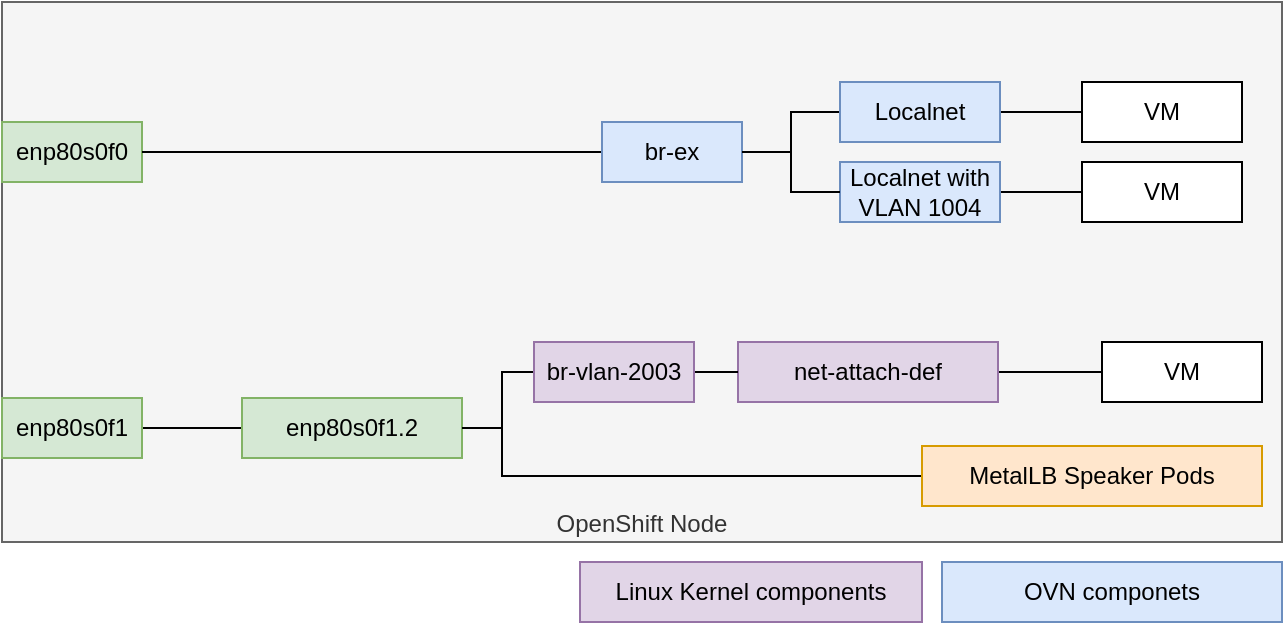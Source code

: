 <mxfile version="28.0.6" pages="2">
  <diagram name="Page-1" id="o42AoNnHxabg2RZjM1M9">
    <mxGraphModel dx="1450" dy="1195" grid="1" gridSize="10" guides="1" tooltips="1" connect="1" arrows="1" fold="1" page="1" pageScale="1" pageWidth="827" pageHeight="1169" math="0" shadow="0">
      <root>
        <mxCell id="0" />
        <mxCell id="1" parent="0" />
        <mxCell id="LCJjFEMlVOXkCbty422d-1" value="OpenShift Node" style="rounded=0;whiteSpace=wrap;html=1;fillColor=#f5f5f5;fontColor=#333333;strokeColor=#666666;verticalAlign=bottom;" parent="1" vertex="1">
          <mxGeometry x="10" y="10" width="640" height="270" as="geometry" />
        </mxCell>
        <mxCell id="LCJjFEMlVOXkCbty422d-2" value="enp80s0f0" style="rounded=0;whiteSpace=wrap;html=1;fillColor=#d5e8d4;strokeColor=#82b366;verticalAlign=middle;" parent="1" vertex="1">
          <mxGeometry x="10" y="70" width="70" height="30" as="geometry" />
        </mxCell>
        <mxCell id="LCJjFEMlVOXkCbty422d-19" style="edgeStyle=orthogonalEdgeStyle;rounded=0;orthogonalLoop=1;jettySize=auto;html=1;exitX=1;exitY=0.5;exitDx=0;exitDy=0;entryX=0;entryY=0.5;entryDx=0;entryDy=0;endArrow=none;endFill=0;" parent="1" source="LCJjFEMlVOXkCbty422d-2" target="LCJjFEMlVOXkCbty422d-16" edge="1">
          <mxGeometry relative="1" as="geometry">
            <mxPoint x="280.0" y="85.0" as="sourcePoint" />
          </mxGeometry>
        </mxCell>
        <mxCell id="LCJjFEMlVOXkCbty422d-23" value="" style="edgeStyle=orthogonalEdgeStyle;rounded=0;orthogonalLoop=1;jettySize=auto;html=1;entryX=0;entryY=0.5;entryDx=0;entryDy=0;endArrow=none;endFill=0;" parent="1" source="LCJjFEMlVOXkCbty422d-16" target="LCJjFEMlVOXkCbty422d-20" edge="1">
          <mxGeometry relative="1" as="geometry" />
        </mxCell>
        <mxCell id="LCJjFEMlVOXkCbty422d-16" value="br-ex" style="rounded=0;whiteSpace=wrap;html=1;verticalAlign=middle;fillColor=#dae8fc;strokeColor=#6c8ebf;" parent="1" vertex="1">
          <mxGeometry x="310" y="70" width="70" height="30" as="geometry" />
        </mxCell>
        <mxCell id="LCJjFEMlVOXkCbty422d-17" value="OVN componets" style="rounded=0;whiteSpace=wrap;html=1;verticalAlign=middle;fillColor=#dae8fc;strokeColor=#6c8ebf;" parent="1" vertex="1">
          <mxGeometry x="480" y="290" width="170" height="30" as="geometry" />
        </mxCell>
        <mxCell id="LCJjFEMlVOXkCbty422d-30" value="" style="edgeStyle=orthogonalEdgeStyle;rounded=0;orthogonalLoop=1;jettySize=auto;html=1;entryX=0;entryY=0.5;entryDx=0;entryDy=0;endArrow=none;endFill=0;" parent="1" source="LCJjFEMlVOXkCbty422d-20" target="LCJjFEMlVOXkCbty422d-25" edge="1">
          <mxGeometry relative="1" as="geometry" />
        </mxCell>
        <mxCell id="LCJjFEMlVOXkCbty422d-20" value="Localnet" style="rounded=0;whiteSpace=wrap;html=1;verticalAlign=middle;fillColor=#dae8fc;strokeColor=#6c8ebf;" parent="1" vertex="1">
          <mxGeometry x="429" y="50" width="80" height="30" as="geometry" />
        </mxCell>
        <mxCell id="LCJjFEMlVOXkCbty422d-27" value="" style="edgeStyle=orthogonalEdgeStyle;rounded=0;orthogonalLoop=1;jettySize=auto;html=1;endArrow=none;endFill=0;" parent="1" source="LCJjFEMlVOXkCbty422d-21" target="LCJjFEMlVOXkCbty422d-26" edge="1">
          <mxGeometry relative="1" as="geometry" />
        </mxCell>
        <mxCell id="LCJjFEMlVOXkCbty422d-21" value="Localnet with VLAN 1004" style="rounded=0;whiteSpace=wrap;html=1;verticalAlign=middle;fillColor=#dae8fc;strokeColor=#6c8ebf;" parent="1" vertex="1">
          <mxGeometry x="429" y="90" width="80" height="30" as="geometry" />
        </mxCell>
        <mxCell id="LCJjFEMlVOXkCbty422d-24" value="" style="edgeStyle=orthogonalEdgeStyle;rounded=0;orthogonalLoop=1;jettySize=auto;html=1;entryX=0;entryY=0.5;entryDx=0;entryDy=0;exitX=1;exitY=0.5;exitDx=0;exitDy=0;endArrow=none;endFill=0;" parent="1" source="LCJjFEMlVOXkCbty422d-16" target="LCJjFEMlVOXkCbty422d-21" edge="1">
          <mxGeometry relative="1" as="geometry">
            <mxPoint x="420" y="80" as="sourcePoint" />
            <mxPoint x="469" y="60" as="targetPoint" />
          </mxGeometry>
        </mxCell>
        <mxCell id="LCJjFEMlVOXkCbty422d-25" value="VM" style="rounded=0;whiteSpace=wrap;html=1;verticalAlign=middle;" parent="1" vertex="1">
          <mxGeometry x="550" y="50" width="80" height="30" as="geometry" />
        </mxCell>
        <mxCell id="LCJjFEMlVOXkCbty422d-26" value="VM" style="rounded=0;whiteSpace=wrap;html=1;verticalAlign=middle;" parent="1" vertex="1">
          <mxGeometry x="550" y="90" width="80" height="30" as="geometry" />
        </mxCell>
        <mxCell id="LCJjFEMlVOXkCbty422d-43" value="" style="edgeStyle=orthogonalEdgeStyle;rounded=0;orthogonalLoop=1;jettySize=auto;html=1;entryX=0;entryY=0.5;entryDx=0;entryDy=0;endArrow=none;endFill=0;" parent="1" source="LCJjFEMlVOXkCbty422d-36" target="LCJjFEMlVOXkCbty422d-39" edge="1">
          <mxGeometry relative="1" as="geometry" />
        </mxCell>
        <mxCell id="LCJjFEMlVOXkCbty422d-36" value="net-attach-def" style="rounded=0;whiteSpace=wrap;html=1;verticalAlign=middle;fillColor=#e1d5e7;strokeColor=#9673a6;" parent="1" vertex="1">
          <mxGeometry x="378" y="180" width="130" height="30" as="geometry" />
        </mxCell>
        <mxCell id="LCJjFEMlVOXkCbty422d-39" value="VM" style="rounded=0;whiteSpace=wrap;html=1;verticalAlign=middle;" parent="1" vertex="1">
          <mxGeometry x="560" y="180" width="80" height="30" as="geometry" />
        </mxCell>
        <mxCell id="bePPa5DEVA8L36b1XGJz-1" value="" style="edgeStyle=orthogonalEdgeStyle;rounded=0;orthogonalLoop=1;jettySize=auto;html=1;endArrow=none;endFill=0;" edge="1" parent="1" source="LCJjFEMlVOXkCbty422d-52" target="3ah6_hqZ7BxjHkauWzX_-3">
          <mxGeometry relative="1" as="geometry" />
        </mxCell>
        <mxCell id="LCJjFEMlVOXkCbty422d-52" value="enp80s0f1" style="rounded=0;whiteSpace=wrap;html=1;fillColor=#d5e8d4;strokeColor=#82b366;verticalAlign=middle;" parent="1" vertex="1">
          <mxGeometry x="10" y="208" width="70" height="30" as="geometry" />
        </mxCell>
        <mxCell id="bePPa5DEVA8L36b1XGJz-3" value="" style="edgeStyle=orthogonalEdgeStyle;rounded=0;orthogonalLoop=1;jettySize=auto;html=1;endArrow=none;endFill=0;" edge="1" parent="1" source="3ah6_hqZ7BxjHkauWzX_-3" target="3ah6_hqZ7BxjHkauWzX_-6">
          <mxGeometry relative="1" as="geometry">
            <Array as="points">
              <mxPoint x="260" y="223" />
              <mxPoint x="260" y="195" />
            </Array>
          </mxGeometry>
        </mxCell>
        <mxCell id="3ah6_hqZ7BxjHkauWzX_-3" value="enp80s0f1.2" style="rounded=0;whiteSpace=wrap;html=1;fillColor=#d5e8d4;strokeColor=#82b366;verticalAlign=middle;" parent="1" vertex="1">
          <mxGeometry x="130" y="208" width="110" height="30" as="geometry" />
        </mxCell>
        <mxCell id="3ah6_hqZ7BxjHkauWzX_-8" value="" style="edgeStyle=orthogonalEdgeStyle;rounded=0;orthogonalLoop=1;jettySize=auto;html=1;entryX=0;entryY=0.5;entryDx=0;entryDy=0;endArrow=none;endFill=0;" parent="1" source="3ah6_hqZ7BxjHkauWzX_-6" target="LCJjFEMlVOXkCbty422d-36" edge="1">
          <mxGeometry relative="1" as="geometry" />
        </mxCell>
        <mxCell id="3ah6_hqZ7BxjHkauWzX_-6" value="br-vlan-2003" style="rounded=0;whiteSpace=wrap;html=1;verticalAlign=middle;fillColor=#e1d5e7;strokeColor=#9673a6;" parent="1" vertex="1">
          <mxGeometry x="276" y="180" width="80" height="30" as="geometry" />
        </mxCell>
        <mxCell id="3ah6_hqZ7BxjHkauWzX_-7" value="" style="edgeStyle=orthogonalEdgeStyle;rounded=0;orthogonalLoop=1;jettySize=auto;html=1;entryX=0;entryY=0.5;entryDx=0;entryDy=0;endArrow=none;endFill=0;exitX=1;exitY=0.5;exitDx=0;exitDy=0;" parent="1" source="3ah6_hqZ7BxjHkauWzX_-3" target="3ah6_hqZ7BxjHkauWzX_-10" edge="1">
          <mxGeometry relative="1" as="geometry">
            <mxPoint x="100" y="210" as="sourcePoint" />
            <mxPoint x="140" y="255" as="targetPoint" />
            <Array as="points">
              <mxPoint x="260" y="223" />
              <mxPoint x="260" y="247" />
            </Array>
          </mxGeometry>
        </mxCell>
        <mxCell id="3ah6_hqZ7BxjHkauWzX_-10" value="MetalLB Speaker Pods" style="rounded=0;whiteSpace=wrap;html=1;verticalAlign=middle;fillColor=#ffe6cc;strokeColor=#d79b00;" parent="1" vertex="1">
          <mxGeometry x="470" y="232" width="170" height="30" as="geometry" />
        </mxCell>
        <mxCell id="3ah6_hqZ7BxjHkauWzX_-38" value="Linux Kernel components" style="rounded=0;whiteSpace=wrap;html=1;verticalAlign=middle;fillColor=#e1d5e7;strokeColor=#9673a6;" parent="1" vertex="1">
          <mxGeometry x="299" y="290" width="171" height="30" as="geometry" />
        </mxCell>
      </root>
    </mxGraphModel>
  </diagram>
  <diagram id="KofiDMs-Aymx-5v4Tip1" name="Page-2">
    <mxGraphModel dx="1450" dy="1195" grid="1" gridSize="10" guides="1" tooltips="1" connect="1" arrows="1" fold="1" page="1" pageScale="1" pageWidth="827" pageHeight="1169" math="0" shadow="0">
      <root>
        <mxCell id="0" />
        <mxCell id="1" parent="0" />
        <mxCell id="Jws28-3J11vp6yKOzoiw-1" value="Linux Kernel components" style="rounded=0;whiteSpace=wrap;html=1;verticalAlign=middle;fillColor=#e1d5e7;strokeColor=#9673a6;" vertex="1" parent="1">
          <mxGeometry x="290" y="290" width="171" height="30" as="geometry" />
        </mxCell>
        <mxCell id="Jws28-3J11vp6yKOzoiw-2" value="OpenShift Node" style="rounded=0;whiteSpace=wrap;html=1;fillColor=#f5f5f5;fontColor=#333333;strokeColor=#666666;verticalAlign=bottom;" vertex="1" parent="1">
          <mxGeometry x="10" y="10" width="640" height="270" as="geometry" />
        </mxCell>
        <mxCell id="Jws28-3J11vp6yKOzoiw-3" value="enp80s0f0" style="rounded=0;whiteSpace=wrap;html=1;fillColor=#d5e8d4;strokeColor=#82b366;verticalAlign=middle;" vertex="1" parent="1">
          <mxGeometry x="10" y="70" width="70" height="30" as="geometry" />
        </mxCell>
        <mxCell id="Jws28-3J11vp6yKOzoiw-4" style="edgeStyle=orthogonalEdgeStyle;rounded=0;orthogonalLoop=1;jettySize=auto;html=1;exitX=1;exitY=0.5;exitDx=0;exitDy=0;entryX=0;entryY=0.5;entryDx=0;entryDy=0;endArrow=none;endFill=0;" edge="1" parent="1" source="Jws28-3J11vp6yKOzoiw-3" target="Jws28-3J11vp6yKOzoiw-6">
          <mxGeometry relative="1" as="geometry">
            <mxPoint x="280.0" y="85.0" as="sourcePoint" />
          </mxGeometry>
        </mxCell>
        <mxCell id="Jws28-3J11vp6yKOzoiw-5" value="" style="edgeStyle=orthogonalEdgeStyle;rounded=0;orthogonalLoop=1;jettySize=auto;html=1;entryX=0;entryY=0.5;entryDx=0;entryDy=0;endArrow=none;endFill=0;" edge="1" parent="1" source="Jws28-3J11vp6yKOzoiw-6" target="Jws28-3J11vp6yKOzoiw-9">
          <mxGeometry relative="1" as="geometry" />
        </mxCell>
        <mxCell id="Jws28-3J11vp6yKOzoiw-6" value="br-ex" style="rounded=0;whiteSpace=wrap;html=1;verticalAlign=middle;fillColor=#dae8fc;strokeColor=#6c8ebf;" vertex="1" parent="1">
          <mxGeometry x="310" y="70" width="70" height="30" as="geometry" />
        </mxCell>
        <mxCell id="Jws28-3J11vp6yKOzoiw-7" value="OVN componets" style="rounded=0;whiteSpace=wrap;html=1;verticalAlign=middle;fillColor=#dae8fc;strokeColor=#6c8ebf;" vertex="1" parent="1">
          <mxGeometry x="470" y="290" width="170" height="30" as="geometry" />
        </mxCell>
        <mxCell id="Jws28-3J11vp6yKOzoiw-8" value="" style="edgeStyle=orthogonalEdgeStyle;rounded=0;orthogonalLoop=1;jettySize=auto;html=1;entryX=0;entryY=0.5;entryDx=0;entryDy=0;endArrow=none;endFill=0;" edge="1" parent="1" source="Jws28-3J11vp6yKOzoiw-9" target="Jws28-3J11vp6yKOzoiw-13">
          <mxGeometry relative="1" as="geometry" />
        </mxCell>
        <mxCell id="Jws28-3J11vp6yKOzoiw-9" value="Localnet" style="rounded=0;whiteSpace=wrap;html=1;verticalAlign=middle;fillColor=#dae8fc;strokeColor=#6c8ebf;" vertex="1" parent="1">
          <mxGeometry x="429" y="50" width="80" height="30" as="geometry" />
        </mxCell>
        <mxCell id="Jws28-3J11vp6yKOzoiw-10" value="" style="edgeStyle=orthogonalEdgeStyle;rounded=0;orthogonalLoop=1;jettySize=auto;html=1;endArrow=none;endFill=0;" edge="1" parent="1" source="Jws28-3J11vp6yKOzoiw-11" target="Jws28-3J11vp6yKOzoiw-14">
          <mxGeometry relative="1" as="geometry" />
        </mxCell>
        <mxCell id="Jws28-3J11vp6yKOzoiw-11" value="Localnet with VLAN 1004" style="rounded=0;whiteSpace=wrap;html=1;verticalAlign=middle;fillColor=#dae8fc;strokeColor=#6c8ebf;" vertex="1" parent="1">
          <mxGeometry x="429" y="90" width="80" height="30" as="geometry" />
        </mxCell>
        <mxCell id="Jws28-3J11vp6yKOzoiw-12" value="" style="edgeStyle=orthogonalEdgeStyle;rounded=0;orthogonalLoop=1;jettySize=auto;html=1;entryX=0;entryY=0.5;entryDx=0;entryDy=0;exitX=1;exitY=0.5;exitDx=0;exitDy=0;endArrow=none;endFill=0;" edge="1" parent="1" source="Jws28-3J11vp6yKOzoiw-6" target="Jws28-3J11vp6yKOzoiw-11">
          <mxGeometry relative="1" as="geometry">
            <mxPoint x="420" y="80" as="sourcePoint" />
            <mxPoint x="469" y="60" as="targetPoint" />
          </mxGeometry>
        </mxCell>
        <mxCell id="Jws28-3J11vp6yKOzoiw-13" value="VM" style="rounded=0;whiteSpace=wrap;html=1;verticalAlign=middle;" vertex="1" parent="1">
          <mxGeometry x="550" y="50" width="80" height="30" as="geometry" />
        </mxCell>
        <mxCell id="Jws28-3J11vp6yKOzoiw-14" value="VM" style="rounded=0;whiteSpace=wrap;html=1;verticalAlign=middle;" vertex="1" parent="1">
          <mxGeometry x="550" y="90" width="80" height="30" as="geometry" />
        </mxCell>
        <mxCell id="Jws28-3J11vp6yKOzoiw-15" value="" style="edgeStyle=orthogonalEdgeStyle;rounded=0;orthogonalLoop=1;jettySize=auto;html=1;entryX=0;entryY=0.5;entryDx=0;entryDy=0;endArrow=none;endFill=0;" edge="1" parent="1" source="Jws28-3J11vp6yKOzoiw-16" target="Jws28-3J11vp6yKOzoiw-17">
          <mxGeometry relative="1" as="geometry" />
        </mxCell>
        <mxCell id="Jws28-3J11vp6yKOzoiw-16" value="net-attach-def&lt;div&gt;with VLAN 2003&lt;/div&gt;" style="rounded=0;whiteSpace=wrap;html=1;verticalAlign=middle;fillColor=#e1d5e7;strokeColor=#9673a6;" vertex="1" parent="1">
          <mxGeometry x="331" y="180" width="130" height="30" as="geometry" />
        </mxCell>
        <mxCell id="Jws28-3J11vp6yKOzoiw-17" value="VM" style="rounded=0;whiteSpace=wrap;html=1;verticalAlign=middle;" vertex="1" parent="1">
          <mxGeometry x="561" y="180" width="80" height="30" as="geometry" />
        </mxCell>
        <mxCell id="Jws28-3J11vp6yKOzoiw-18" value="" style="edgeStyle=orthogonalEdgeStyle;rounded=0;orthogonalLoop=1;jettySize=auto;html=1;entryX=0;entryY=0.5;entryDx=0;entryDy=0;endArrow=none;endFill=0;" edge="1" parent="1" source="Jws28-3J11vp6yKOzoiw-19" target="Jws28-3J11vp6yKOzoiw-20">
          <mxGeometry relative="1" as="geometry">
            <Array as="points">
              <mxPoint x="110" y="215" />
              <mxPoint x="110" y="235" />
            </Array>
          </mxGeometry>
        </mxCell>
        <mxCell id="Jws28-3J11vp6yKOzoiw-19" value="enp80s0f1" style="rounded=0;whiteSpace=wrap;html=1;fillColor=#d5e8d4;strokeColor=#82b366;verticalAlign=middle;" vertex="1" parent="1">
          <mxGeometry x="10" y="200" width="70" height="30" as="geometry" />
        </mxCell>
        <mxCell id="Jws28-3J11vp6yKOzoiw-20" value="enp80s0f1.2" style="rounded=0;whiteSpace=wrap;html=1;fillColor=#d5e8d4;strokeColor=#82b366;verticalAlign=middle;" vertex="1" parent="1">
          <mxGeometry x="130" y="227" width="110" height="30" as="geometry" />
        </mxCell>
        <mxCell id="Jws28-3J11vp6yKOzoiw-21" value="" style="edgeStyle=orthogonalEdgeStyle;rounded=0;orthogonalLoop=1;jettySize=auto;html=1;entryX=0;entryY=0.5;entryDx=0;entryDy=0;endArrow=none;endFill=0;" edge="1" parent="1" source="Jws28-3J11vp6yKOzoiw-22" target="Jws28-3J11vp6yKOzoiw-16">
          <mxGeometry relative="1" as="geometry" />
        </mxCell>
        <mxCell id="Jws28-3J11vp6yKOzoiw-22" value="coe-bridge" style="rounded=0;whiteSpace=wrap;html=1;verticalAlign=middle;fillColor=#e1d5e7;strokeColor=#9673a6;" vertex="1" parent="1">
          <mxGeometry x="229" y="180" width="80" height="30" as="geometry" />
        </mxCell>
        <mxCell id="Jws28-3J11vp6yKOzoiw-23" value="" style="edgeStyle=orthogonalEdgeStyle;rounded=0;orthogonalLoop=1;jettySize=auto;html=1;entryX=0;entryY=0.5;entryDx=0;entryDy=0;endArrow=none;endFill=0;exitX=1;exitY=0.5;exitDx=0;exitDy=0;" edge="1" parent="1" source="Jws28-3J11vp6yKOzoiw-19" target="Jws28-3J11vp6yKOzoiw-22">
          <mxGeometry relative="1" as="geometry">
            <mxPoint x="100" y="210" as="sourcePoint" />
            <mxPoint x="140" y="255" as="targetPoint" />
            <Array as="points">
              <mxPoint x="110" y="215" />
              <mxPoint x="110" y="195" />
            </Array>
          </mxGeometry>
        </mxCell>
        <mxCell id="Jws28-3J11vp6yKOzoiw-24" value="" style="edgeStyle=orthogonalEdgeStyle;rounded=0;orthogonalLoop=1;jettySize=auto;html=1;endArrow=none;endFill=0;entryX=1;entryY=0.5;entryDx=0;entryDy=0;exitX=0;exitY=0.5;exitDx=0;exitDy=0;" edge="1" parent="1" source="Jws28-3J11vp6yKOzoiw-25" target="Jws28-3J11vp6yKOzoiw-20">
          <mxGeometry relative="1" as="geometry">
            <mxPoint x="469.5" y="248.0" as="sourcePoint" />
            <mxPoint x="210" y="239.0" as="targetPoint" />
          </mxGeometry>
        </mxCell>
        <mxCell id="Jws28-3J11vp6yKOzoiw-25" value="MetalLB Speaker Pods" style="rounded=0;whiteSpace=wrap;html=1;verticalAlign=middle;fillColor=#ffe6cc;strokeColor=#d79b00;" vertex="1" parent="1">
          <mxGeometry x="471" y="227" width="170" height="30" as="geometry" />
        </mxCell>
        <mxCell id="Jws28-3J11vp6yKOzoiw-26" value="&lt;b&gt;❌ No connection &lt;/b&gt;&lt;br&gt;&amp;nbsp;&lt;span style=&quot;white-space: pre;&quot;&gt;&#x9;&lt;/span&gt;to other Virtual Machines on &lt;span style=&quot;white-space: pre;&quot;&gt;&#x9;&lt;/span&gt;different nodes" style="rounded=0;whiteSpace=wrap;html=1;verticalAlign=middle;fillColor=#fff2cc;strokeColor=#d6b656;align=left;" vertex="1" parent="1">
          <mxGeometry x="630" y="160" width="220" height="60" as="geometry" />
        </mxCell>
      </root>
    </mxGraphModel>
  </diagram>
</mxfile>
